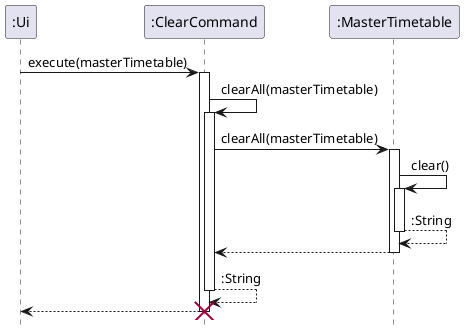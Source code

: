 @startuml
hide footbox


":Ui" -> ":ClearCommand" ++: execute(masterTimetable)
":ClearCommand" -> ":ClearCommand" ++: clearAll(masterTimetable)
":ClearCommand" -> ":MasterTimetable" ++: clearAll(masterTimetable)
":MasterTimetable" -> ":MasterTimetable" ++: clear()
":MasterTimetable" --> ":MasterTimetable" -- : :String
":MasterTimetable" --> ":ClearCommand" --:
":ClearCommand" --> ":ClearCommand" --: :String
":ClearCommand" --> ":Ui" --: 
destroy ":ClearCommand"

@enduml